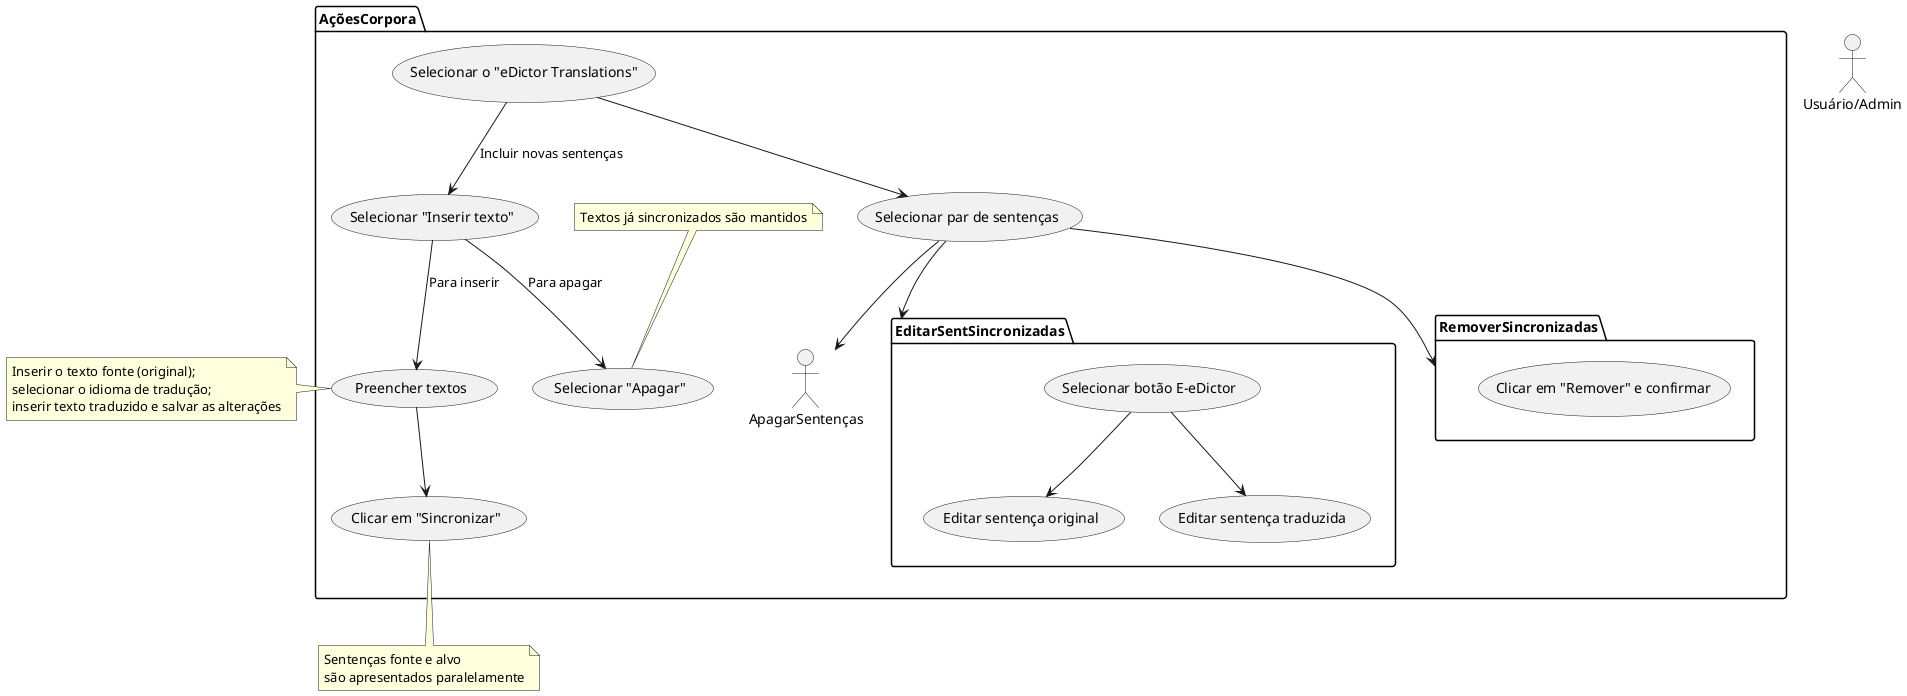 @startuml "Caso de uso 6.01 - Edição dos corpora"

actor "Usuário/Admin" as User 

package AçõesCorpora {
 
         package EditarSentSincronizadas {
            
            (Selecionar botão E-eDictor)-->(Editar sentença original)
            (Selecionar botão E-eDictor)-->(Editar sentença traduzida)
         }
         
         package RemoverSincronizadas{
            (Clicar em "Remover" e confirmar)
         }
       

         (Selecionar o "eDictor Translations")-->(Selecionar "Inserir texto"):Incluir novas sentenças
         (Selecionar "Inserir texto")-->(Preencher textos):Para inserir
         (Preencher textos)-->(Clicar em "Sincronizar")
         (Selecionar "Inserir texto")-->(Selecionar "Apagar"):Para apagar
         (Selecionar o "eDictor Translations")-->(Selecionar par de sentenças)
         (Selecionar par de sentenças)-->ApagarSentenças
         (Selecionar par de sentenças)-->EditarSentSincronizadas
         (Selecionar par de sentenças)-->RemoverSincronizadas



note top of (Selecionar "Apagar")
Textos já sincronizados são mantidos
end note
}


note left of  (Preencher textos)
Inserir o texto fonte (original);
selecionar o idioma de tradução; 
inserir texto traduzido e salvar as alterações
end note

note bottom of (Clicar em "Sincronizar")
Sentenças fonte e alvo 
são apresentados paralelamente
end note

@enduml



